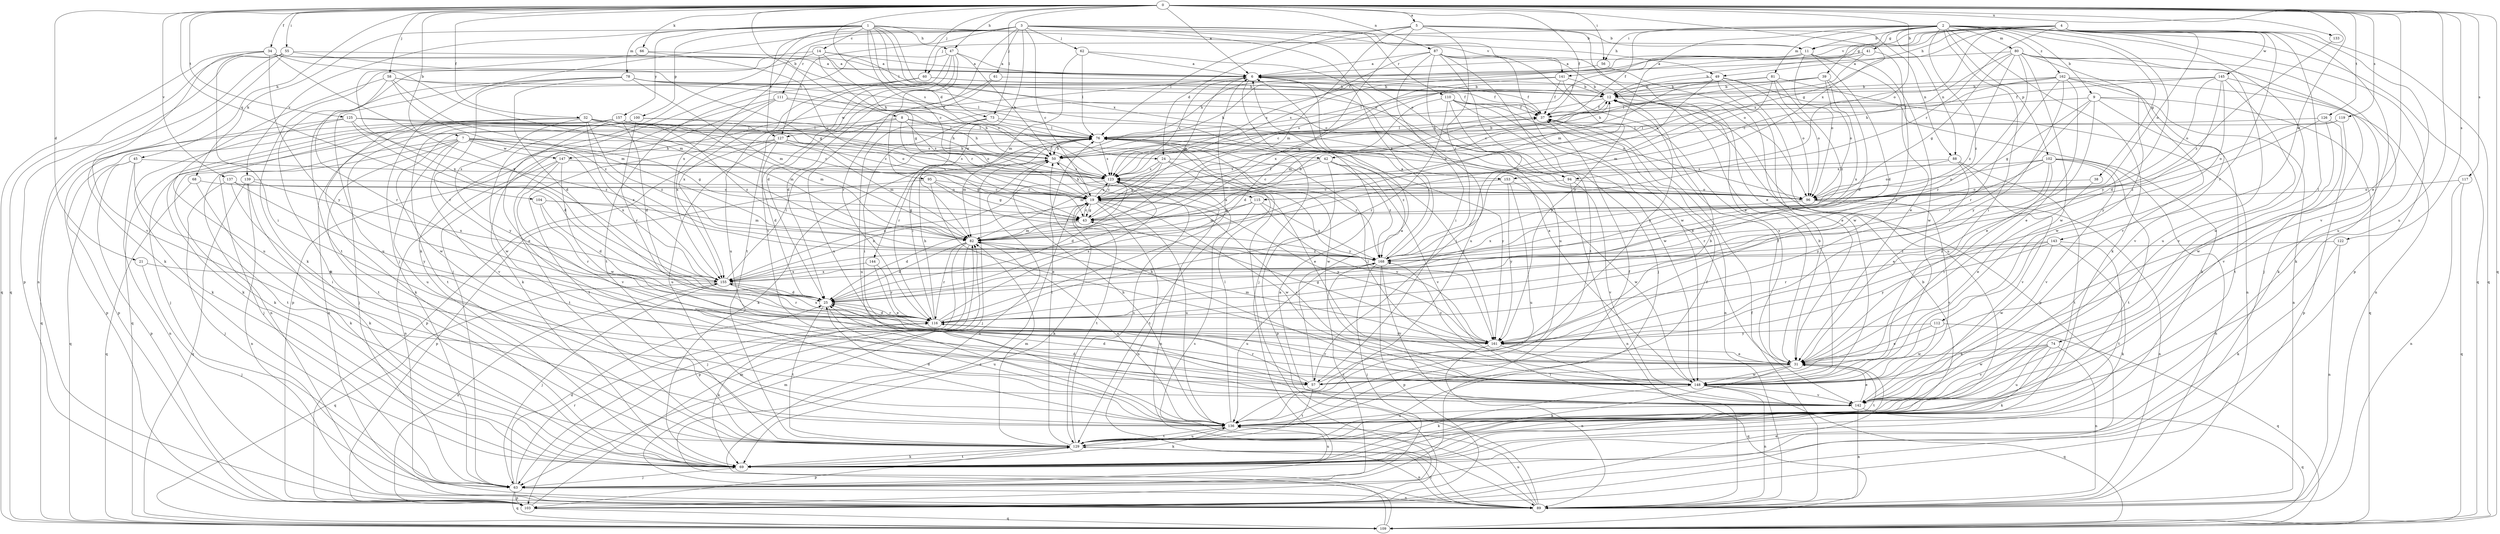 strict digraph  {
0;
1;
2;
3;
4;
5;
6;
7;
8;
9;
11;
12;
14;
19;
21;
24;
25;
31;
32;
34;
37;
38;
39;
41;
42;
43;
45;
47;
49;
50;
55;
56;
57;
58;
60;
61;
62;
63;
66;
68;
69;
73;
74;
76;
78;
80;
81;
82;
87;
88;
89;
94;
95;
96;
100;
102;
103;
104;
109;
110;
111;
112;
115;
116;
117;
119;
122;
123;
125;
126;
127;
129;
133;
136;
137;
139;
141;
142;
143;
144;
145;
147;
148;
153;
155;
157;
161;
162;
168;
0 -> 5  [label=a];
0 -> 6  [label=a];
0 -> 7  [label=b];
0 -> 8  [label=b];
0 -> 21  [label=d];
0 -> 31  [label=e];
0 -> 32  [label=f];
0 -> 34  [label=f];
0 -> 37  [label=f];
0 -> 45  [label=h];
0 -> 47  [label=h];
0 -> 55  [label=i];
0 -> 56  [label=i];
0 -> 58  [label=j];
0 -> 60  [label=j];
0 -> 66  [label=k];
0 -> 73  [label=l];
0 -> 87  [label=n];
0 -> 94  [label=o];
0 -> 104  [label=q];
0 -> 109  [label=q];
0 -> 117  [label=s];
0 -> 119  [label=s];
0 -> 122  [label=s];
0 -> 123  [label=s];
0 -> 125  [label=t];
0 -> 126  [label=t];
0 -> 133  [label=u];
0 -> 136  [label=u];
0 -> 137  [label=v];
0 -> 143  [label=w];
0 -> 153  [label=x];
1 -> 14  [label=c];
1 -> 19  [label=c];
1 -> 24  [label=d];
1 -> 47  [label=h];
1 -> 49  [label=h];
1 -> 68  [label=k];
1 -> 73  [label=l];
1 -> 78  [label=m];
1 -> 94  [label=o];
1 -> 100  [label=p];
1 -> 127  [label=t];
1 -> 139  [label=v];
1 -> 141  [label=v];
1 -> 153  [label=x];
1 -> 157  [label=y];
2 -> 9  [label=b];
2 -> 11  [label=b];
2 -> 37  [label=f];
2 -> 38  [label=g];
2 -> 39  [label=g];
2 -> 41  [label=g];
2 -> 56  [label=i];
2 -> 57  [label=i];
2 -> 60  [label=j];
2 -> 69  [label=k];
2 -> 80  [label=m];
2 -> 81  [label=m];
2 -> 82  [label=m];
2 -> 88  [label=n];
2 -> 102  [label=p];
2 -> 103  [label=p];
2 -> 109  [label=q];
2 -> 136  [label=u];
2 -> 161  [label=y];
2 -> 162  [label=z];
2 -> 168  [label=z];
3 -> 11  [label=b];
3 -> 19  [label=c];
3 -> 61  [label=j];
3 -> 62  [label=j];
3 -> 63  [label=j];
3 -> 69  [label=k];
3 -> 94  [label=o];
3 -> 95  [label=o];
3 -> 96  [label=o];
3 -> 110  [label=r];
3 -> 111  [label=r];
3 -> 127  [label=t];
3 -> 144  [label=w];
3 -> 155  [label=x];
3 -> 168  [label=z];
4 -> 11  [label=b];
4 -> 42  [label=g];
4 -> 49  [label=h];
4 -> 74  [label=l];
4 -> 76  [label=l];
4 -> 96  [label=o];
4 -> 109  [label=q];
4 -> 112  [label=r];
4 -> 115  [label=r];
4 -> 123  [label=s];
4 -> 127  [label=t];
4 -> 136  [label=u];
4 -> 141  [label=v];
4 -> 142  [label=v];
4 -> 145  [label=w];
5 -> 11  [label=b];
5 -> 24  [label=d];
5 -> 31  [label=e];
5 -> 76  [label=l];
5 -> 82  [label=m];
5 -> 88  [label=n];
5 -> 155  [label=x];
5 -> 168  [label=z];
6 -> 12  [label=b];
6 -> 37  [label=f];
6 -> 63  [label=j];
6 -> 123  [label=s];
6 -> 147  [label=w];
7 -> 42  [label=g];
7 -> 43  [label=g];
7 -> 50  [label=h];
7 -> 63  [label=j];
7 -> 69  [label=k];
7 -> 129  [label=t];
7 -> 136  [label=u];
7 -> 142  [label=v];
7 -> 147  [label=w];
7 -> 155  [label=x];
8 -> 50  [label=h];
8 -> 63  [label=j];
8 -> 76  [label=l];
8 -> 115  [label=r];
8 -> 123  [label=s];
8 -> 148  [label=w];
9 -> 31  [label=e];
9 -> 37  [label=f];
9 -> 43  [label=g];
9 -> 89  [label=n];
9 -> 109  [label=q];
9 -> 116  [label=r];
9 -> 129  [label=t];
11 -> 6  [label=a];
11 -> 25  [label=d];
11 -> 31  [label=e];
11 -> 96  [label=o];
11 -> 123  [label=s];
11 -> 148  [label=w];
12 -> 37  [label=f];
12 -> 50  [label=h];
12 -> 82  [label=m];
12 -> 103  [label=p];
12 -> 161  [label=y];
14 -> 6  [label=a];
14 -> 43  [label=g];
14 -> 50  [label=h];
14 -> 69  [label=k];
14 -> 96  [label=o];
14 -> 129  [label=t];
19 -> 43  [label=g];
19 -> 50  [label=h];
19 -> 69  [label=k];
19 -> 89  [label=n];
19 -> 123  [label=s];
19 -> 129  [label=t];
19 -> 136  [label=u];
19 -> 148  [label=w];
19 -> 155  [label=x];
19 -> 161  [label=y];
21 -> 63  [label=j];
21 -> 155  [label=x];
24 -> 31  [label=e];
24 -> 43  [label=g];
24 -> 82  [label=m];
24 -> 123  [label=s];
24 -> 161  [label=y];
24 -> 168  [label=z];
25 -> 116  [label=r];
25 -> 129  [label=t];
25 -> 136  [label=u];
31 -> 37  [label=f];
31 -> 57  [label=i];
31 -> 69  [label=k];
31 -> 129  [label=t];
31 -> 148  [label=w];
31 -> 168  [label=z];
32 -> 19  [label=c];
32 -> 69  [label=k];
32 -> 76  [label=l];
32 -> 82  [label=m];
32 -> 96  [label=o];
32 -> 103  [label=p];
32 -> 109  [label=q];
32 -> 123  [label=s];
32 -> 155  [label=x];
32 -> 161  [label=y];
32 -> 168  [label=z];
34 -> 6  [label=a];
34 -> 57  [label=i];
34 -> 82  [label=m];
34 -> 96  [label=o];
34 -> 109  [label=q];
34 -> 142  [label=v];
34 -> 155  [label=x];
34 -> 161  [label=y];
37 -> 76  [label=l];
37 -> 89  [label=n];
38 -> 31  [label=e];
38 -> 96  [label=o];
39 -> 12  [label=b];
39 -> 25  [label=d];
39 -> 50  [label=h];
39 -> 76  [label=l];
39 -> 96  [label=o];
39 -> 155  [label=x];
41 -> 6  [label=a];
41 -> 12  [label=b];
41 -> 19  [label=c];
41 -> 161  [label=y];
42 -> 19  [label=c];
42 -> 103  [label=p];
42 -> 123  [label=s];
42 -> 142  [label=v];
42 -> 161  [label=y];
42 -> 168  [label=z];
43 -> 6  [label=a];
43 -> 19  [label=c];
43 -> 25  [label=d];
43 -> 37  [label=f];
43 -> 82  [label=m];
45 -> 89  [label=n];
45 -> 103  [label=p];
45 -> 109  [label=q];
45 -> 123  [label=s];
45 -> 129  [label=t];
47 -> 6  [label=a];
47 -> 25  [label=d];
47 -> 50  [label=h];
47 -> 63  [label=j];
47 -> 116  [label=r];
47 -> 129  [label=t];
47 -> 142  [label=v];
49 -> 12  [label=b];
49 -> 19  [label=c];
49 -> 31  [label=e];
49 -> 69  [label=k];
49 -> 96  [label=o];
49 -> 136  [label=u];
49 -> 168  [label=z];
50 -> 12  [label=b];
50 -> 63  [label=j];
50 -> 76  [label=l];
50 -> 89  [label=n];
50 -> 123  [label=s];
55 -> 6  [label=a];
55 -> 43  [label=g];
55 -> 69  [label=k];
55 -> 89  [label=n];
55 -> 103  [label=p];
55 -> 109  [label=q];
56 -> 50  [label=h];
56 -> 148  [label=w];
57 -> 6  [label=a];
57 -> 12  [label=b];
57 -> 25  [label=d];
57 -> 116  [label=r];
57 -> 129  [label=t];
58 -> 12  [label=b];
58 -> 82  [label=m];
58 -> 116  [label=r];
58 -> 123  [label=s];
58 -> 136  [label=u];
58 -> 168  [label=z];
60 -> 12  [label=b];
60 -> 37  [label=f];
60 -> 129  [label=t];
60 -> 136  [label=u];
60 -> 155  [label=x];
61 -> 12  [label=b];
61 -> 25  [label=d];
61 -> 136  [label=u];
62 -> 6  [label=a];
62 -> 76  [label=l];
62 -> 82  [label=m];
62 -> 136  [label=u];
63 -> 25  [label=d];
63 -> 89  [label=n];
63 -> 103  [label=p];
63 -> 109  [label=q];
63 -> 116  [label=r];
63 -> 168  [label=z];
66 -> 6  [label=a];
66 -> 19  [label=c];
66 -> 155  [label=x];
68 -> 69  [label=k];
68 -> 96  [label=o];
68 -> 109  [label=q];
69 -> 12  [label=b];
69 -> 63  [label=j];
69 -> 129  [label=t];
69 -> 136  [label=u];
73 -> 57  [label=i];
73 -> 76  [label=l];
73 -> 96  [label=o];
73 -> 116  [label=r];
73 -> 136  [label=u];
74 -> 31  [label=e];
74 -> 69  [label=k];
74 -> 89  [label=n];
74 -> 136  [label=u];
74 -> 142  [label=v];
74 -> 148  [label=w];
76 -> 50  [label=h];
76 -> 69  [label=k];
76 -> 82  [label=m];
76 -> 123  [label=s];
76 -> 148  [label=w];
76 -> 161  [label=y];
76 -> 168  [label=z];
78 -> 12  [label=b];
78 -> 25  [label=d];
78 -> 37  [label=f];
78 -> 69  [label=k];
78 -> 76  [label=l];
78 -> 82  [label=m];
78 -> 116  [label=r];
78 -> 136  [label=u];
80 -> 6  [label=a];
80 -> 19  [label=c];
80 -> 43  [label=g];
80 -> 63  [label=j];
80 -> 69  [label=k];
80 -> 116  [label=r];
80 -> 136  [label=u];
80 -> 142  [label=v];
80 -> 148  [label=w];
80 -> 168  [label=z];
81 -> 12  [label=b];
81 -> 19  [label=c];
81 -> 82  [label=m];
81 -> 89  [label=n];
81 -> 96  [label=o];
81 -> 123  [label=s];
81 -> 168  [label=z];
82 -> 12  [label=b];
82 -> 25  [label=d];
82 -> 63  [label=j];
82 -> 103  [label=p];
82 -> 116  [label=r];
82 -> 136  [label=u];
82 -> 168  [label=z];
87 -> 6  [label=a];
87 -> 31  [label=e];
87 -> 57  [label=i];
87 -> 63  [label=j];
87 -> 123  [label=s];
87 -> 129  [label=t];
87 -> 136  [label=u];
87 -> 142  [label=v];
87 -> 148  [label=w];
88 -> 96  [label=o];
88 -> 123  [label=s];
88 -> 129  [label=t];
88 -> 142  [label=v];
88 -> 161  [label=y];
89 -> 6  [label=a];
89 -> 37  [label=f];
89 -> 123  [label=s];
89 -> 129  [label=t];
89 -> 136  [label=u];
94 -> 19  [label=c];
94 -> 89  [label=n];
94 -> 96  [label=o];
94 -> 142  [label=v];
95 -> 19  [label=c];
95 -> 31  [label=e];
95 -> 43  [label=g];
95 -> 103  [label=p];
95 -> 168  [label=z];
96 -> 89  [label=n];
96 -> 142  [label=v];
96 -> 155  [label=x];
100 -> 63  [label=j];
100 -> 76  [label=l];
100 -> 89  [label=n];
100 -> 96  [label=o];
100 -> 116  [label=r];
100 -> 129  [label=t];
102 -> 31  [label=e];
102 -> 57  [label=i];
102 -> 89  [label=n];
102 -> 96  [label=o];
102 -> 116  [label=r];
102 -> 123  [label=s];
102 -> 129  [label=t];
102 -> 142  [label=v];
103 -> 31  [label=e];
103 -> 76  [label=l];
103 -> 82  [label=m];
103 -> 109  [label=q];
103 -> 155  [label=x];
104 -> 25  [label=d];
104 -> 43  [label=g];
104 -> 82  [label=m];
104 -> 116  [label=r];
109 -> 19  [label=c];
109 -> 82  [label=m];
110 -> 25  [label=d];
110 -> 31  [label=e];
110 -> 37  [label=f];
110 -> 57  [label=i];
110 -> 96  [label=o];
110 -> 116  [label=r];
110 -> 148  [label=w];
111 -> 37  [label=f];
111 -> 50  [label=h];
111 -> 69  [label=k];
111 -> 103  [label=p];
111 -> 155  [label=x];
112 -> 31  [label=e];
112 -> 109  [label=q];
112 -> 148  [label=w];
112 -> 161  [label=y];
115 -> 43  [label=g];
115 -> 82  [label=m];
115 -> 129  [label=t];
115 -> 161  [label=y];
115 -> 168  [label=z];
116 -> 6  [label=a];
116 -> 25  [label=d];
116 -> 50  [label=h];
116 -> 69  [label=k];
116 -> 76  [label=l];
116 -> 123  [label=s];
116 -> 155  [label=x];
116 -> 161  [label=y];
117 -> 89  [label=n];
117 -> 96  [label=o];
117 -> 109  [label=q];
119 -> 76  [label=l];
119 -> 96  [label=o];
119 -> 103  [label=p];
122 -> 69  [label=k];
122 -> 89  [label=n];
122 -> 168  [label=z];
123 -> 19  [label=c];
123 -> 25  [label=d];
123 -> 89  [label=n];
123 -> 96  [label=o];
123 -> 155  [label=x];
125 -> 19  [label=c];
125 -> 25  [label=d];
125 -> 69  [label=k];
125 -> 76  [label=l];
125 -> 103  [label=p];
125 -> 168  [label=z];
126 -> 76  [label=l];
126 -> 142  [label=v];
126 -> 148  [label=w];
126 -> 168  [label=z];
127 -> 25  [label=d];
127 -> 50  [label=h];
127 -> 82  [label=m];
127 -> 103  [label=p];
127 -> 123  [label=s];
127 -> 129  [label=t];
127 -> 136  [label=u];
129 -> 37  [label=f];
129 -> 69  [label=k];
129 -> 76  [label=l];
129 -> 82  [label=m];
129 -> 89  [label=n];
129 -> 103  [label=p];
129 -> 123  [label=s];
129 -> 136  [label=u];
133 -> 168  [label=z];
136 -> 25  [label=d];
136 -> 37  [label=f];
136 -> 50  [label=h];
136 -> 69  [label=k];
136 -> 76  [label=l];
136 -> 129  [label=t];
137 -> 19  [label=c];
137 -> 57  [label=i];
137 -> 63  [label=j];
137 -> 161  [label=y];
139 -> 19  [label=c];
139 -> 69  [label=k];
139 -> 89  [label=n];
139 -> 109  [label=q];
139 -> 155  [label=x];
141 -> 12  [label=b];
141 -> 37  [label=f];
141 -> 43  [label=g];
141 -> 50  [label=h];
141 -> 161  [label=y];
142 -> 25  [label=d];
142 -> 31  [label=e];
142 -> 89  [label=n];
142 -> 109  [label=q];
142 -> 136  [label=u];
143 -> 69  [label=k];
143 -> 116  [label=r];
143 -> 129  [label=t];
143 -> 148  [label=w];
143 -> 161  [label=y];
143 -> 168  [label=z];
144 -> 31  [label=e];
144 -> 116  [label=r];
144 -> 155  [label=x];
145 -> 12  [label=b];
145 -> 25  [label=d];
145 -> 37  [label=f];
145 -> 69  [label=k];
145 -> 96  [label=o];
145 -> 142  [label=v];
145 -> 161  [label=y];
147 -> 43  [label=g];
147 -> 89  [label=n];
147 -> 123  [label=s];
147 -> 129  [label=t];
147 -> 142  [label=v];
147 -> 148  [label=w];
148 -> 6  [label=a];
148 -> 12  [label=b];
148 -> 19  [label=c];
148 -> 50  [label=h];
148 -> 69  [label=k];
148 -> 76  [label=l];
148 -> 89  [label=n];
148 -> 109  [label=q];
148 -> 116  [label=r];
148 -> 142  [label=v];
153 -> 19  [label=c];
153 -> 136  [label=u];
153 -> 148  [label=w];
153 -> 161  [label=y];
155 -> 25  [label=d];
155 -> 63  [label=j];
155 -> 76  [label=l];
155 -> 109  [label=q];
155 -> 116  [label=r];
157 -> 25  [label=d];
157 -> 31  [label=e];
157 -> 50  [label=h];
157 -> 69  [label=k];
157 -> 76  [label=l];
157 -> 82  [label=m];
157 -> 89  [label=n];
157 -> 109  [label=q];
157 -> 148  [label=w];
157 -> 168  [label=z];
161 -> 31  [label=e];
161 -> 43  [label=g];
161 -> 82  [label=m];
161 -> 89  [label=n];
161 -> 109  [label=q];
162 -> 12  [label=b];
162 -> 31  [label=e];
162 -> 50  [label=h];
162 -> 76  [label=l];
162 -> 89  [label=n];
162 -> 116  [label=r];
162 -> 142  [label=v];
162 -> 148  [label=w];
162 -> 161  [label=y];
168 -> 6  [label=a];
168 -> 63  [label=j];
168 -> 103  [label=p];
168 -> 136  [label=u];
168 -> 142  [label=v];
168 -> 155  [label=x];
}
